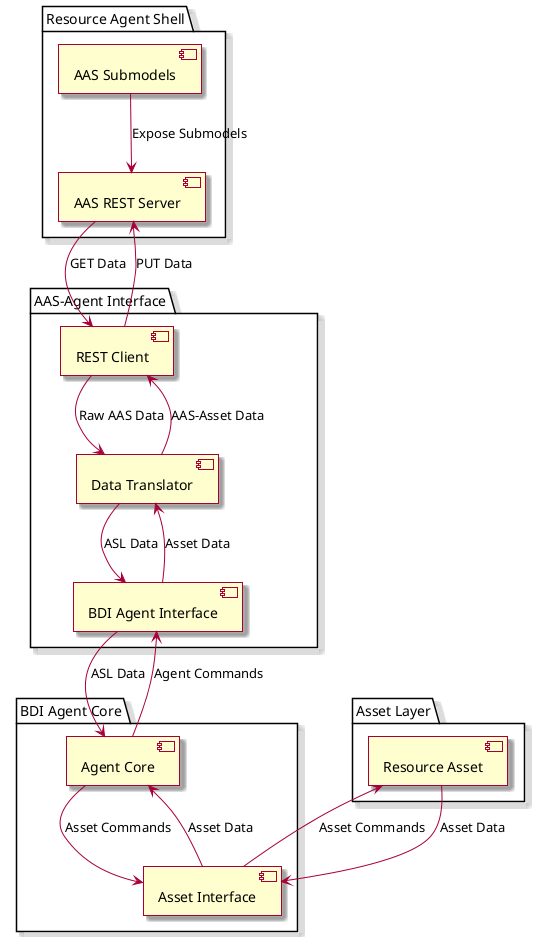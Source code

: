 @startuml "Resource Agent Componanats"

allowmixing
skin rose
Top to bottom direction
package "Resource Agent Shell" {
  component "AAS Submodels" as AAS_Submodels 
  component "AAS REST Server" as AAS_REST_Server
  AAS_Submodels --> AAS_REST_Server : "Expose Submodels"
}

package "AAS-Agent Interface" {

  component "REST Client" as REST_Client
  component "Data Translator" as Data_Translator
  component "BDI Agent Interface" as BDI_Agent_Interface
  REST_Client --> Data_Translator : "Raw AAS Data"
  Data_Translator --> BDI_Agent_Interface : "ASL Data"
  BDI_Agent_Interface --> Data_Translator : "Asset Data"
  Data_Translator --> REST_Client : "AAS-Asset Data"
  REST_Client --> AAS_REST_Server : "PUT Data"
  AAS_REST_Server --> REST_Client : "GET Data"
}

package "BDI Agent Core" {
  component "Agent Core" as Agent_Core
  component "Asset Interface" as Asset_Interface

  BDI_Agent_Interface --> Agent_Core : "ASL Data"
  Agent_Core --> BDI_Agent_Interface : "Agent Commands"
  Agent_Core --> Asset_Interface : "Asset Commands"
  Asset_Interface --> Agent_Core : "Asset Data"

}
package "Asset Layer" {
  component "Resource Asset" as Resource_Asset
  Asset_Interface --> Resource_Asset : "Asset Commands"
  Resource_Asset --> Asset_Interface : "Asset Data"
}

@enduml